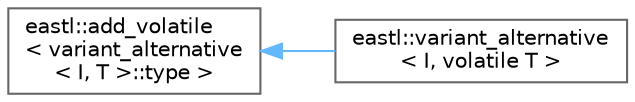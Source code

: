 digraph "类继承关系图"
{
 // LATEX_PDF_SIZE
  bgcolor="transparent";
  edge [fontname=Helvetica,fontsize=10,labelfontname=Helvetica,labelfontsize=10];
  node [fontname=Helvetica,fontsize=10,shape=box,height=0.2,width=0.4];
  rankdir="LR";
  Node0 [id="Node000000",label="eastl::add_volatile\l\< variant_alternative\l\< I, T \>::type \>",height=0.2,width=0.4,color="grey40", fillcolor="white", style="filled",URL="$structeastl_1_1add__volatile.html",tooltip=" "];
  Node0 -> Node1 [id="edge588_Node000000_Node000001",dir="back",color="steelblue1",style="solid",tooltip=" "];
  Node1 [id="Node000001",label="eastl::variant_alternative\l\< I, volatile T \>",height=0.2,width=0.4,color="grey40", fillcolor="white", style="filled",URL="$structeastl_1_1variant__alternative_3_01_i_00_01volatile_01_t_01_4.html",tooltip=" "];
}
